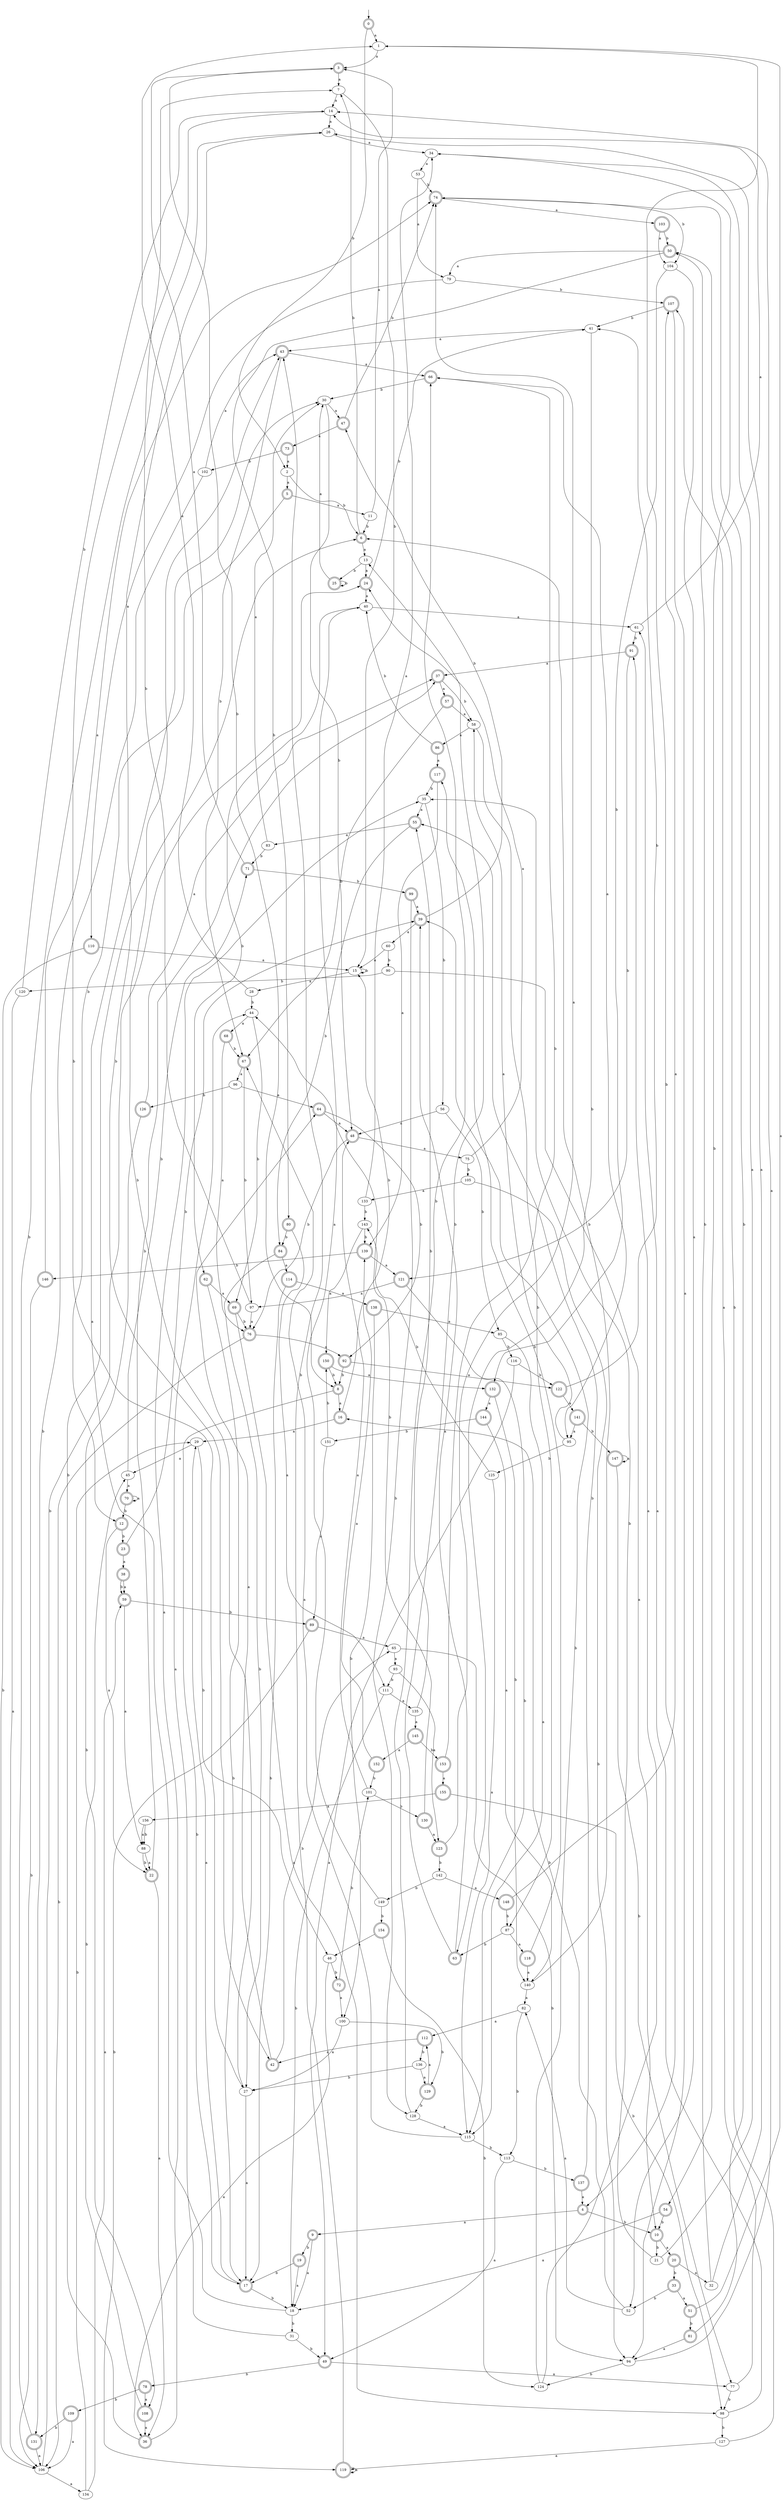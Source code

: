 digraph RandomDFA {
  __start0 [label="", shape=none];
  __start0 -> 0 [label=""];
  0 [shape=circle] [shape=doublecircle]
  0 -> 1 [label="a"]
  0 -> 2 [label="b"]
  1
  1 -> 3 [label="a"]
  1 -> 4 [label="b"]
  2
  2 -> 5 [label="a"]
  2 -> 6 [label="b"]
  3 [shape=doublecircle]
  3 -> 7 [label="a"]
  3 -> 8 [label="b"]
  4 [shape=doublecircle]
  4 -> 9 [label="a"]
  4 -> 10 [label="b"]
  5 [shape=doublecircle]
  5 -> 11 [label="a"]
  5 -> 12 [label="b"]
  6 [shape=doublecircle]
  6 -> 13 [label="a"]
  6 -> 7 [label="b"]
  7
  7 -> 14 [label="a"]
  7 -> 15 [label="b"]
  8 [shape=doublecircle]
  8 -> 16 [label="a"]
  8 -> 17 [label="b"]
  9 [shape=doublecircle]
  9 -> 18 [label="a"]
  9 -> 19 [label="b"]
  10 [shape=doublecircle]
  10 -> 20 [label="a"]
  10 -> 21 [label="b"]
  11
  11 -> 3 [label="a"]
  11 -> 6 [label="b"]
  12 [shape=doublecircle]
  12 -> 22 [label="a"]
  12 -> 23 [label="b"]
  13
  13 -> 24 [label="a"]
  13 -> 25 [label="b"]
  14
  14 -> 26 [label="a"]
  14 -> 27 [label="b"]
  15
  15 -> 28 [label="a"]
  15 -> 15 [label="b"]
  16 [shape=doublecircle]
  16 -> 29 [label="a"]
  16 -> 15 [label="b"]
  17 [shape=doublecircle]
  17 -> 29 [label="a"]
  17 -> 18 [label="b"]
  18
  18 -> 30 [label="a"]
  18 -> 31 [label="b"]
  19 [shape=doublecircle]
  19 -> 18 [label="a"]
  19 -> 17 [label="b"]
  20 [shape=doublecircle]
  20 -> 32 [label="a"]
  20 -> 33 [label="b"]
  21
  21 -> 34 [label="a"]
  21 -> 35 [label="b"]
  22 [shape=doublecircle]
  22 -> 36 [label="a"]
  22 -> 37 [label="b"]
  23 [shape=doublecircle]
  23 -> 38 [label="a"]
  23 -> 39 [label="b"]
  24 [shape=doublecircle]
  24 -> 40 [label="a"]
  24 -> 41 [label="b"]
  25 [shape=doublecircle]
  25 -> 30 [label="a"]
  25 -> 25 [label="b"]
  26
  26 -> 34 [label="a"]
  26 -> 42 [label="b"]
  27
  27 -> 17 [label="a"]
  27 -> 43 [label="b"]
  28
  28 -> 1 [label="a"]
  28 -> 44 [label="b"]
  29
  29 -> 45 [label="a"]
  29 -> 46 [label="b"]
  30
  30 -> 47 [label="a"]
  30 -> 48 [label="b"]
  31
  31 -> 44 [label="a"]
  31 -> 49 [label="b"]
  32
  32 -> 26 [label="a"]
  32 -> 50 [label="b"]
  33 [shape=doublecircle]
  33 -> 51 [label="a"]
  33 -> 52 [label="b"]
  34
  34 -> 53 [label="a"]
  34 -> 54 [label="b"]
  35
  35 -> 55 [label="a"]
  35 -> 56 [label="b"]
  36 [shape=doublecircle]
  36 -> 35 [label="a"]
  36 -> 6 [label="b"]
  37 [shape=doublecircle]
  37 -> 57 [label="a"]
  37 -> 58 [label="b"]
  38 [shape=doublecircle]
  38 -> 59 [label="a"]
  38 -> 59 [label="b"]
  39 [shape=doublecircle]
  39 -> 60 [label="a"]
  39 -> 47 [label="b"]
  40
  40 -> 61 [label="a"]
  40 -> 62 [label="b"]
  41
  41 -> 43 [label="a"]
  41 -> 63 [label="b"]
  42 [shape=doublecircle]
  42 -> 64 [label="a"]
  42 -> 65 [label="b"]
  43 [shape=doublecircle]
  43 -> 66 [label="a"]
  43 -> 67 [label="b"]
  44
  44 -> 68 [label="a"]
  44 -> 69 [label="b"]
  45
  45 -> 70 [label="a"]
  45 -> 71 [label="b"]
  46
  46 -> 36 [label="a"]
  46 -> 72 [label="b"]
  47 [shape=doublecircle]
  47 -> 73 [label="a"]
  47 -> 74 [label="b"]
  48 [shape=doublecircle]
  48 -> 75 [label="a"]
  48 -> 76 [label="b"]
  49 [shape=doublecircle]
  49 -> 77 [label="a"]
  49 -> 78 [label="b"]
  50 [shape=doublecircle]
  50 -> 79 [label="a"]
  50 -> 80 [label="b"]
  51 [shape=doublecircle]
  51 -> 1 [label="a"]
  51 -> 81 [label="b"]
  52
  52 -> 82 [label="a"]
  52 -> 16 [label="b"]
  53
  53 -> 79 [label="a"]
  53 -> 74 [label="b"]
  54 [shape=doublecircle]
  54 -> 18 [label="a"]
  54 -> 10 [label="b"]
  55 [shape=doublecircle]
  55 -> 83 [label="a"]
  55 -> 84 [label="b"]
  56
  56 -> 48 [label="a"]
  56 -> 85 [label="b"]
  57 [shape=doublecircle]
  57 -> 58 [label="a"]
  57 -> 67 [label="b"]
  58
  58 -> 86 [label="a"]
  58 -> 87 [label="b"]
  59 [shape=doublecircle]
  59 -> 88 [label="a"]
  59 -> 89 [label="b"]
  60
  60 -> 15 [label="a"]
  60 -> 90 [label="b"]
  61
  61 -> 14 [label="a"]
  61 -> 91 [label="b"]
  62 [shape=doublecircle]
  62 -> 69 [label="a"]
  62 -> 17 [label="b"]
  63 [shape=doublecircle]
  63 -> 39 [label="a"]
  63 -> 13 [label="b"]
  64 [shape=doublecircle]
  64 -> 48 [label="a"]
  64 -> 92 [label="b"]
  65
  65 -> 93 [label="a"]
  65 -> 94 [label="b"]
  66 [shape=doublecircle]
  66 -> 95 [label="a"]
  66 -> 30 [label="b"]
  67 [shape=doublecircle]
  67 -> 96 [label="a"]
  67 -> 97 [label="b"]
  68 [shape=doublecircle]
  68 -> 76 [label="a"]
  68 -> 67 [label="b"]
  69 [shape=doublecircle]
  69 -> 98 [label="a"]
  69 -> 76 [label="b"]
  70 [shape=doublecircle]
  70 -> 70 [label="a"]
  70 -> 12 [label="b"]
  71 [shape=doublecircle]
  71 -> 3 [label="a"]
  71 -> 99 [label="b"]
  72 [shape=doublecircle]
  72 -> 100 [label="a"]
  72 -> 101 [label="b"]
  73 [shape=doublecircle]
  73 -> 2 [label="a"]
  73 -> 102 [label="b"]
  74 [shape=doublecircle]
  74 -> 103 [label="a"]
  74 -> 104 [label="b"]
  75
  75 -> 24 [label="a"]
  75 -> 105 [label="b"]
  76 [shape=doublecircle]
  76 -> 92 [label="a"]
  76 -> 106 [label="b"]
  77
  77 -> 107 [label="a"]
  77 -> 98 [label="b"]
  78 [shape=doublecircle]
  78 -> 108 [label="a"]
  78 -> 109 [label="b"]
  79
  79 -> 110 [label="a"]
  79 -> 107 [label="b"]
  80 [shape=doublecircle]
  80 -> 111 [label="a"]
  80 -> 84 [label="b"]
  81 [shape=doublecircle]
  81 -> 94 [label="a"]
  81 -> 74 [label="b"]
  82
  82 -> 112 [label="a"]
  82 -> 113 [label="b"]
  83
  83 -> 30 [label="a"]
  83 -> 71 [label="b"]
  84 [shape=doublecircle]
  84 -> 114 [label="a"]
  84 -> 27 [label="b"]
  85
  85 -> 115 [label="a"]
  85 -> 116 [label="b"]
  86 [shape=doublecircle]
  86 -> 117 [label="a"]
  86 -> 40 [label="b"]
  87
  87 -> 118 [label="a"]
  87 -> 63 [label="b"]
  88
  88 -> 22 [label="a"]
  88 -> 22 [label="b"]
  89 [shape=doublecircle]
  89 -> 65 [label="a"]
  89 -> 119 [label="b"]
  90
  90 -> 10 [label="a"]
  90 -> 120 [label="b"]
  91 [shape=doublecircle]
  91 -> 37 [label="a"]
  91 -> 121 [label="b"]
  92 [shape=doublecircle]
  92 -> 122 [label="a"]
  92 -> 8 [label="b"]
  93
  93 -> 123 [label="a"]
  93 -> 111 [label="b"]
  94
  94 -> 14 [label="a"]
  94 -> 124 [label="b"]
  95
  95 -> 58 [label="a"]
  95 -> 125 [label="b"]
  96
  96 -> 64 [label="a"]
  96 -> 126 [label="b"]
  97
  97 -> 76 [label="a"]
  97 -> 7 [label="b"]
  98
  98 -> 61 [label="a"]
  98 -> 127 [label="b"]
  99 [shape=doublecircle]
  99 -> 39 [label="a"]
  99 -> 128 [label="b"]
  100
  100 -> 27 [label="a"]
  100 -> 129 [label="b"]
  101
  101 -> 48 [label="a"]
  101 -> 130 [label="b"]
  102
  102 -> 43 [label="a"]
  102 -> 131 [label="b"]
  103 [shape=doublecircle]
  103 -> 104 [label="a"]
  103 -> 50 [label="b"]
  104
  104 -> 52 [label="a"]
  104 -> 132 [label="b"]
  105
  105 -> 133 [label="a"]
  105 -> 94 [label="b"]
  106
  106 -> 134 [label="a"]
  106 -> 24 [label="b"]
  107 [shape=doublecircle]
  107 -> 94 [label="a"]
  107 -> 41 [label="b"]
  108 [shape=doublecircle]
  108 -> 36 [label="a"]
  108 -> 45 [label="b"]
  109 [shape=doublecircle]
  109 -> 106 [label="a"]
  109 -> 131 [label="b"]
  110 [shape=doublecircle]
  110 -> 15 [label="a"]
  110 -> 106 [label="b"]
  111
  111 -> 135 [label="a"]
  111 -> 18 [label="b"]
  112 [shape=doublecircle]
  112 -> 42 [label="a"]
  112 -> 136 [label="b"]
  113
  113 -> 49 [label="a"]
  113 -> 137 [label="b"]
  114 [shape=doublecircle]
  114 -> 138 [label="a"]
  114 -> 17 [label="b"]
  115
  115 -> 67 [label="a"]
  115 -> 113 [label="b"]
  116
  116 -> 49 [label="a"]
  116 -> 122 [label="b"]
  117 [shape=doublecircle]
  117 -> 139 [label="a"]
  117 -> 35 [label="b"]
  118 [shape=doublecircle]
  118 -> 140 [label="a"]
  118 -> 117 [label="b"]
  119 [shape=doublecircle]
  119 -> 119 [label="a"]
  119 -> 43 [label="b"]
  120
  120 -> 106 [label="a"]
  120 -> 14 [label="b"]
  121 [shape=doublecircle]
  121 -> 97 [label="a"]
  121 -> 115 [label="b"]
  122 [shape=doublecircle]
  122 -> 141 [label="a"]
  122 -> 41 [label="b"]
  123 [shape=doublecircle]
  123 -> 74 [label="a"]
  123 -> 142 [label="b"]
  124
  124 -> 91 [label="a"]
  124 -> 39 [label="b"]
  125
  125 -> 115 [label="a"]
  125 -> 143 [label="b"]
  126 [shape=doublecircle]
  126 -> 37 [label="a"]
  126 -> 108 [label="b"]
  127
  127 -> 119 [label="a"]
  127 -> 50 [label="b"]
  128
  128 -> 115 [label="a"]
  128 -> 66 [label="b"]
  129 [shape=doublecircle]
  129 -> 112 [label="a"]
  129 -> 128 [label="b"]
  130 [shape=doublecircle]
  130 -> 123 [label="a"]
  130 -> 44 [label="b"]
  131 [shape=doublecircle]
  131 -> 106 [label="a"]
  131 -> 26 [label="b"]
  132 [shape=doublecircle]
  132 -> 144 [label="a"]
  132 -> 140 [label="b"]
  133
  133 -> 34 [label="a"]
  133 -> 143 [label="b"]
  134
  134 -> 59 [label="a"]
  134 -> 29 [label="b"]
  135
  135 -> 145 [label="a"]
  135 -> 55 [label="b"]
  136
  136 -> 129 [label="a"]
  136 -> 27 [label="b"]
  137 [shape=doublecircle]
  137 -> 4 [label="a"]
  137 -> 55 [label="b"]
  138 [shape=doublecircle]
  138 -> 85 [label="a"]
  138 -> 100 [label="b"]
  139 [shape=doublecircle]
  139 -> 121 [label="a"]
  139 -> 146 [label="b"]
  140
  140 -> 82 [label="a"]
  140 -> 6 [label="b"]
  141 [shape=doublecircle]
  141 -> 95 [label="a"]
  141 -> 147 [label="b"]
  142
  142 -> 148 [label="a"]
  142 -> 149 [label="b"]
  143
  143 -> 150 [label="a"]
  143 -> 139 [label="b"]
  144 [shape=doublecircle]
  144 -> 140 [label="a"]
  144 -> 151 [label="b"]
  145 [shape=doublecircle]
  145 -> 152 [label="a"]
  145 -> 153 [label="b"]
  146 [shape=doublecircle]
  146 -> 74 [label="a"]
  146 -> 106 [label="b"]
  147 [shape=doublecircle]
  147 -> 147 [label="a"]
  147 -> 77 [label="b"]
  148 [shape=doublecircle]
  148 -> 107 [label="a"]
  148 -> 87 [label="b"]
  149
  149 -> 40 [label="a"]
  149 -> 154 [label="b"]
  150 [shape=doublecircle]
  150 -> 132 [label="a"]
  150 -> 8 [label="b"]
  151
  151 -> 89 [label="a"]
  151 -> 150 [label="b"]
  152 [shape=doublecircle]
  152 -> 139 [label="a"]
  152 -> 101 [label="b"]
  153 [shape=doublecircle]
  153 -> 155 [label="a"]
  153 -> 66 [label="b"]
  154 [shape=doublecircle]
  154 -> 46 [label="a"]
  154 -> 124 [label="b"]
  155 [shape=doublecircle]
  155 -> 156 [label="a"]
  155 -> 98 [label="b"]
  156
  156 -> 88 [label="a"]
  156 -> 88 [label="b"]
}
